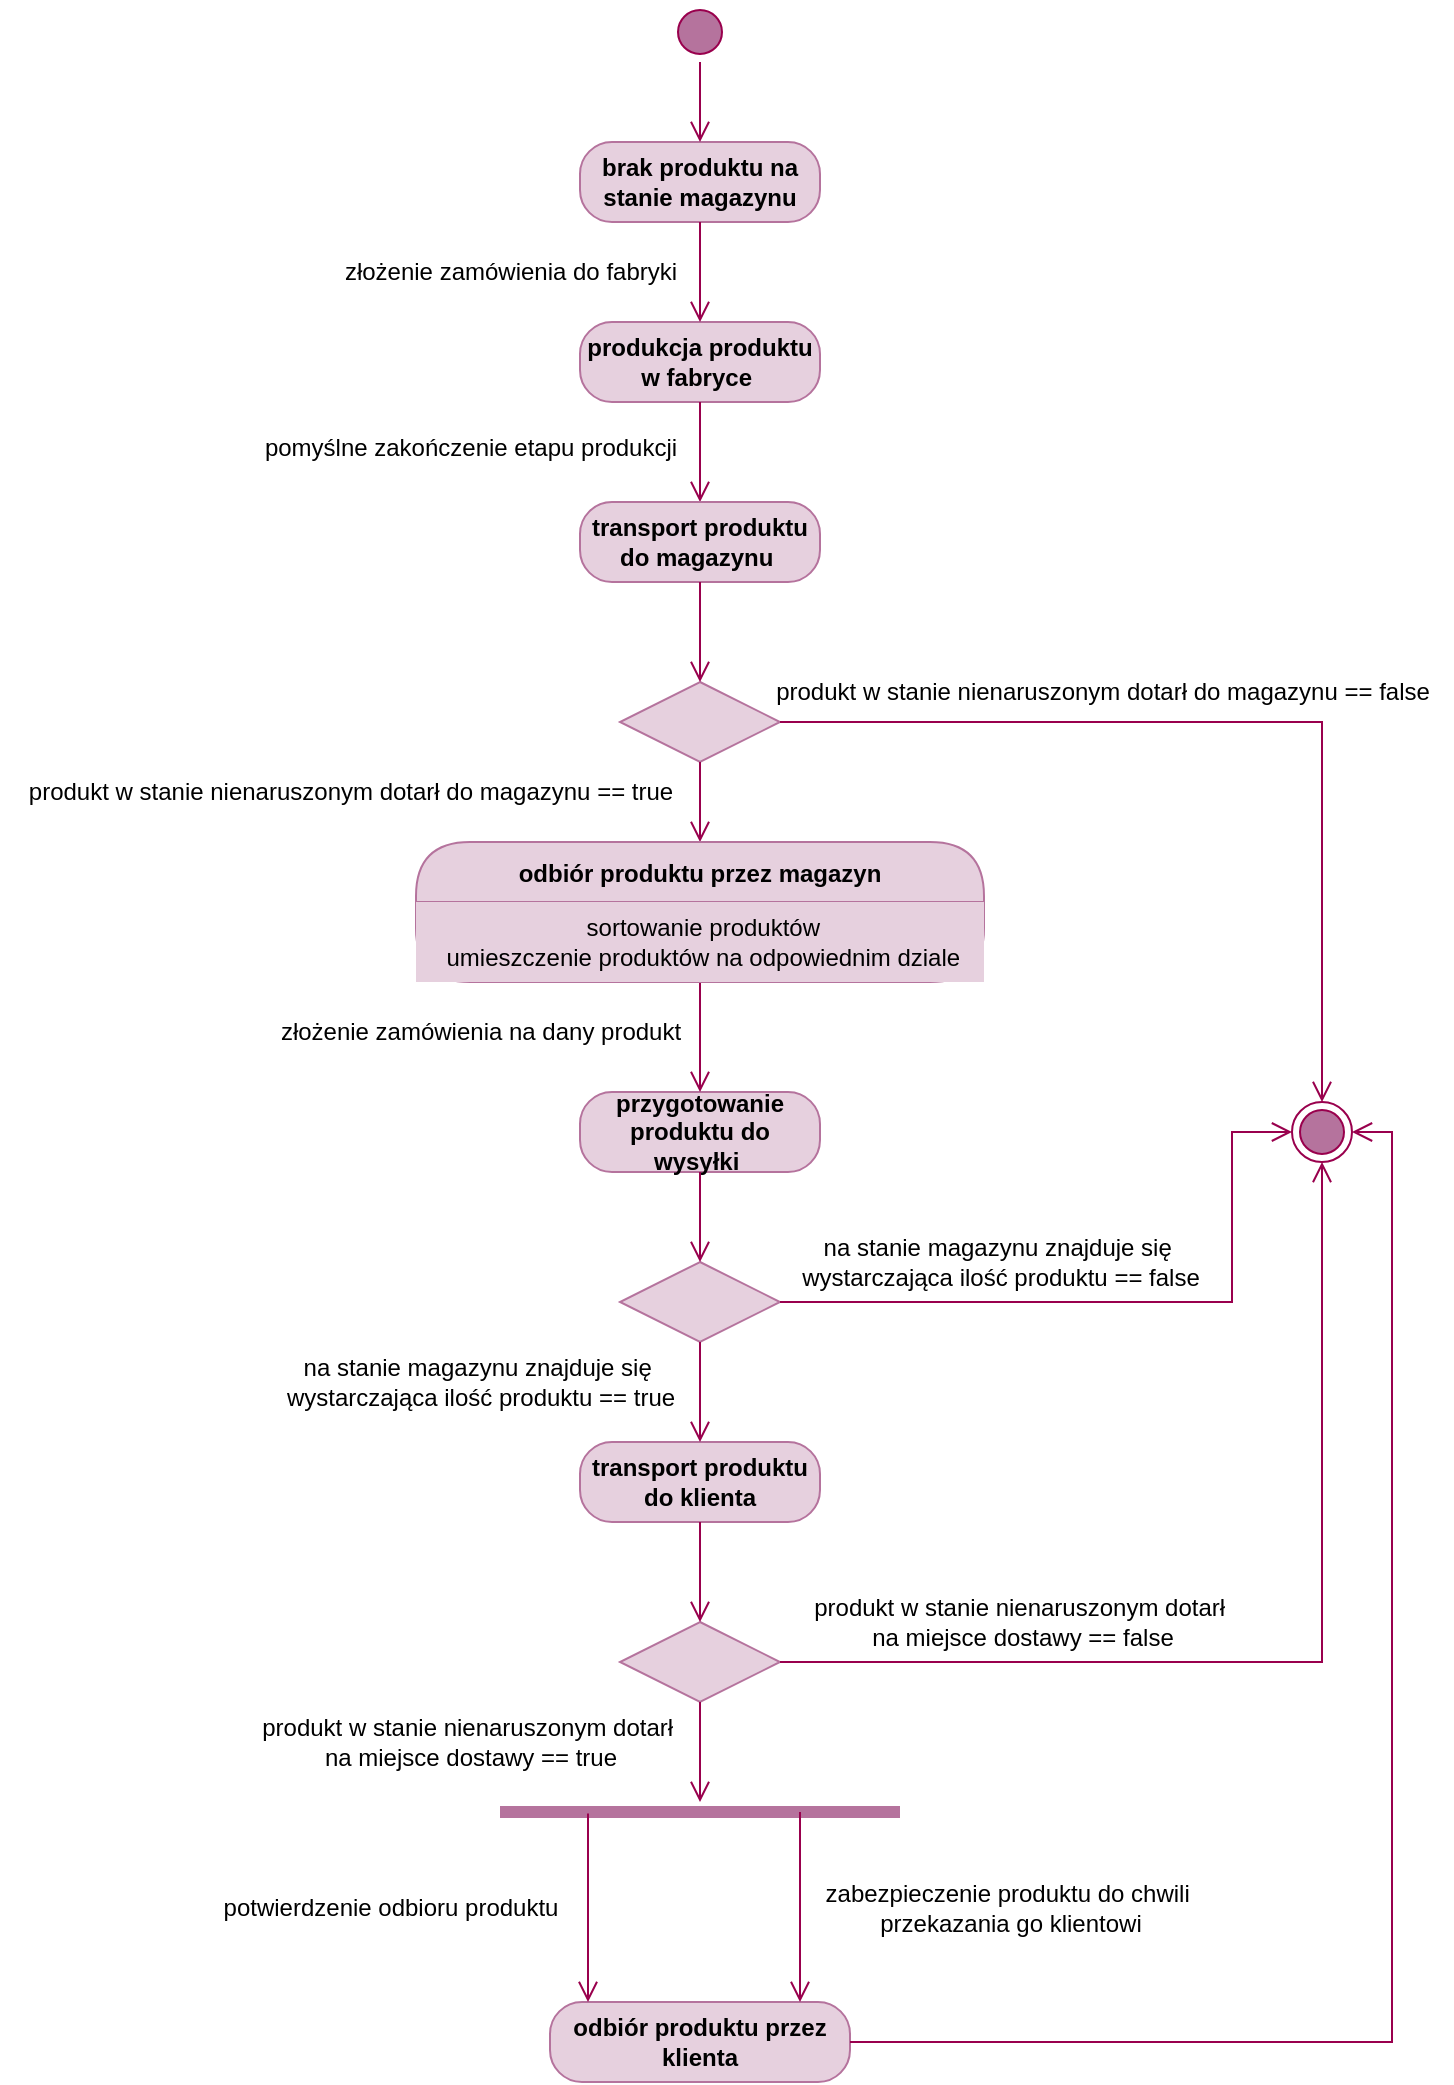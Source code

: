 <mxfile version="24.4.9" type="device" pages="2">
  <diagram id="ofzvjxtUMxq_65fK6P0l" name="Strona-2">
    <mxGraphModel dx="1290" dy="557" grid="1" gridSize="10" guides="1" tooltips="1" connect="1" arrows="1" fold="1" page="1" pageScale="1" pageWidth="827" pageHeight="1169" math="0" shadow="0">
      <root>
        <mxCell id="0" />
        <mxCell id="1" parent="0" />
        <mxCell id="bUUPd3Zs3Nt75jsbdVt8-1" value="&lt;b&gt;brak produktu na stanie magazynu&lt;/b&gt;" style="rounded=1;whiteSpace=wrap;html=1;arcSize=40;fontColor=#000000;fillColor=#E6D0DE;strokeColor=#B5739D;" vertex="1" parent="1">
          <mxGeometry x="354" y="110" width="120" height="40" as="geometry" />
        </mxCell>
        <mxCell id="-2IM4ooKc-PIxNZPHvFU-1" value="" style="ellipse;html=1;shape=startState;fillColor=#B5739D;strokeColor=#99004D;" vertex="1" parent="1">
          <mxGeometry x="399" y="40" width="30" height="30" as="geometry" />
        </mxCell>
        <mxCell id="rI3SJqsEYtlkKiS6COhy-1" value="" style="edgeStyle=orthogonalEdgeStyle;html=1;verticalAlign=bottom;endArrow=open;endSize=8;strokeColor=#99004D;rounded=0;entryX=0.5;entryY=0;entryDx=0;entryDy=0;exitX=0.5;exitY=1;exitDx=0;exitDy=0;" edge="1" parent="1" source="-2IM4ooKc-PIxNZPHvFU-1" target="bUUPd3Zs3Nt75jsbdVt8-1">
          <mxGeometry relative="1" as="geometry">
            <mxPoint x="330" y="120" as="targetPoint" />
            <mxPoint x="330" y="90" as="sourcePoint" />
          </mxGeometry>
        </mxCell>
        <mxCell id="KSBi6MtXvnXOiyD8G3rt-1" value="&lt;b&gt;produkcja produktu w fabryce&amp;nbsp;&lt;/b&gt;" style="rounded=1;whiteSpace=wrap;html=1;arcSize=40;fontColor=#000000;fillColor=#E6D0DE;strokeColor=#B5739D;" vertex="1" parent="1">
          <mxGeometry x="354" y="200" width="120" height="40" as="geometry" />
        </mxCell>
        <mxCell id="8TO6XUAPhnoCAKuRfueM-1" value="" style="edgeStyle=orthogonalEdgeStyle;html=1;verticalAlign=bottom;endArrow=open;endSize=8;strokeColor=#99004D;rounded=0;entryX=0.5;entryY=0;entryDx=0;entryDy=0;exitX=0.5;exitY=1;exitDx=0;exitDy=0;" edge="1" parent="1" source="bUUPd3Zs3Nt75jsbdVt8-1" target="KSBi6MtXvnXOiyD8G3rt-1">
          <mxGeometry relative="1" as="geometry">
            <mxPoint x="410" y="220" as="targetPoint" />
            <mxPoint x="410" y="180" as="sourcePoint" />
          </mxGeometry>
        </mxCell>
        <mxCell id="8TO6XUAPhnoCAKuRfueM-2" value="złożenie zamówienia do fabryki" style="text;html=1;align=center;verticalAlign=middle;resizable=0;points=[];autosize=1;strokeColor=none;fillColor=none;" vertex="1" parent="1">
          <mxGeometry x="224" y="160" width="190" height="30" as="geometry" />
        </mxCell>
        <mxCell id="4ggd-0vQ59xwSDjCTe_t-1" value="" style="edgeStyle=orthogonalEdgeStyle;html=1;verticalAlign=bottom;endArrow=open;endSize=8;strokeColor=#99004D;rounded=0;exitX=0.5;exitY=1;exitDx=0;exitDy=0;" edge="1" parent="1" source="KSBi6MtXvnXOiyD8G3rt-1">
          <mxGeometry relative="1" as="geometry">
            <mxPoint x="414" y="290" as="targetPoint" />
            <mxPoint x="400" y="270" as="sourcePoint" />
          </mxGeometry>
        </mxCell>
        <mxCell id="4ggd-0vQ59xwSDjCTe_t-2" value="&lt;b&gt;transport produktu do magazynu&amp;nbsp;&lt;/b&gt;" style="rounded=1;whiteSpace=wrap;html=1;arcSize=40;fontColor=#000000;fillColor=#E6D0DE;strokeColor=#B5739D;" vertex="1" parent="1">
          <mxGeometry x="354" y="290" width="120" height="40" as="geometry" />
        </mxCell>
        <mxCell id="4ggd-0vQ59xwSDjCTe_t-3" value="pomyślne zakończenie etapu produkcji" style="text;html=1;align=center;verticalAlign=middle;resizable=0;points=[];autosize=1;strokeColor=none;fillColor=none;" vertex="1" parent="1">
          <mxGeometry x="184" y="248" width="230" height="30" as="geometry" />
        </mxCell>
        <mxCell id="Yf4o4XDhHIg3kkVghhlR-1" value="" style="rhombus;whiteSpace=wrap;html=1;fontColor=#000000;fillColor=#E6D0DE;strokeColor=#B5739D;" vertex="1" parent="1">
          <mxGeometry x="374" y="380" width="80" height="40" as="geometry" />
        </mxCell>
        <mxCell id="Yf4o4XDhHIg3kkVghhlR-2" value="" style="edgeStyle=orthogonalEdgeStyle;html=1;verticalAlign=bottom;endArrow=open;endSize=8;strokeColor=#99004D;rounded=0;entryX=0.5;entryY=0;entryDx=0;entryDy=0;exitX=0.5;exitY=1;exitDx=0;exitDy=0;" edge="1" parent="1" source="4ggd-0vQ59xwSDjCTe_t-2" target="Yf4o4XDhHIg3kkVghhlR-1">
          <mxGeometry relative="1" as="geometry">
            <mxPoint x="410" y="390" as="targetPoint" />
            <mxPoint x="410" y="350" as="sourcePoint" />
          </mxGeometry>
        </mxCell>
        <mxCell id="d_vpuGSjmXVoejLvvYyg-1" value="" style="ellipse;html=1;shape=endState;fillColor=#B5739D;strokeColor=#99004D;" vertex="1" parent="1">
          <mxGeometry x="710" y="590" width="30" height="30" as="geometry" />
        </mxCell>
        <mxCell id="d_vpuGSjmXVoejLvvYyg-2" value="" style="edgeStyle=orthogonalEdgeStyle;html=1;verticalAlign=bottom;endArrow=open;endSize=8;strokeColor=#99004D;rounded=0;entryX=0.5;entryY=0;entryDx=0;entryDy=0;exitX=1;exitY=0.5;exitDx=0;exitDy=0;" edge="1" parent="1" source="Yf4o4XDhHIg3kkVghhlR-1" target="d_vpuGSjmXVoejLvvYyg-1">
          <mxGeometry relative="1" as="geometry">
            <mxPoint x="560" y="430" as="targetPoint" />
            <mxPoint x="560" y="390" as="sourcePoint" />
          </mxGeometry>
        </mxCell>
        <mxCell id="23q8Golg2cn5t2KisQ9u-1" value="produkt w stanie nienaruszonym dotarł do magazynu == false" style="text;html=1;align=center;verticalAlign=middle;resizable=0;points=[];autosize=1;strokeColor=none;fillColor=none;" vertex="1" parent="1">
          <mxGeometry x="440" y="370" width="350" height="30" as="geometry" />
        </mxCell>
        <mxCell id="23q8Golg2cn5t2KisQ9u-3" value="" style="edgeStyle=orthogonalEdgeStyle;html=1;verticalAlign=bottom;endArrow=open;endSize=8;strokeColor=#99004D;rounded=0;exitX=0.5;exitY=1;exitDx=0;exitDy=0;" edge="1" parent="1" source="Yf4o4XDhHIg3kkVghhlR-1">
          <mxGeometry relative="1" as="geometry">
            <mxPoint x="414" y="460" as="targetPoint" />
            <mxPoint x="290" y="420" as="sourcePoint" />
          </mxGeometry>
        </mxCell>
        <mxCell id="23q8Golg2cn5t2KisQ9u-4" value="produkt w stanie nienaruszonym dotarł do magazynu == true" style="text;html=1;align=center;verticalAlign=middle;resizable=0;points=[];autosize=1;strokeColor=none;fillColor=none;" vertex="1" parent="1">
          <mxGeometry x="64" y="420" width="350" height="30" as="geometry" />
        </mxCell>
        <mxCell id="23q8Golg2cn5t2KisQ9u-5" value="&lt;b&gt;przygotowanie produktu do wysyłki&amp;nbsp;&lt;/b&gt;" style="rounded=1;whiteSpace=wrap;html=1;arcSize=40;fontColor=#000000;fillColor=#E6D0DE;strokeColor=#B5739D;" vertex="1" parent="1">
          <mxGeometry x="354" y="585" width="120" height="40" as="geometry" />
        </mxCell>
        <mxCell id="23q8Golg2cn5t2KisQ9u-6" value="" style="edgeStyle=orthogonalEdgeStyle;html=1;verticalAlign=bottom;endArrow=open;endSize=8;strokeColor=#99004D;rounded=0;entryX=0.5;entryY=0;entryDx=0;entryDy=0;exitX=0.5;exitY=1;exitDx=0;exitDy=0;" edge="1" parent="1" source="9F2NgOD42CTmdaRrDqf4-2" target="23q8Golg2cn5t2KisQ9u-5">
          <mxGeometry relative="1" as="geometry">
            <mxPoint x="420" y="570" as="targetPoint" />
            <mxPoint x="414" y="510" as="sourcePoint" />
          </mxGeometry>
        </mxCell>
        <mxCell id="23q8Golg2cn5t2KisQ9u-7" value="złożenie zamówienia na dany produkt" style="text;html=1;align=center;verticalAlign=middle;resizable=0;points=[];autosize=1;strokeColor=none;fillColor=none;" vertex="1" parent="1">
          <mxGeometry x="194" y="540" width="220" height="30" as="geometry" />
        </mxCell>
        <mxCell id="23q8Golg2cn5t2KisQ9u-8" value="" style="rhombus;whiteSpace=wrap;html=1;fontColor=#000000;fillColor=#E6D0DE;strokeColor=#B5739D;" vertex="1" parent="1">
          <mxGeometry x="374" y="670" width="80" height="40" as="geometry" />
        </mxCell>
        <mxCell id="23q8Golg2cn5t2KisQ9u-9" value="" style="edgeStyle=orthogonalEdgeStyle;html=1;verticalAlign=bottom;endArrow=open;endSize=8;strokeColor=#99004D;rounded=0;entryX=0.5;entryY=0;entryDx=0;entryDy=0;exitX=0.5;exitY=1;exitDx=0;exitDy=0;" edge="1" parent="1" source="23q8Golg2cn5t2KisQ9u-5" target="23q8Golg2cn5t2KisQ9u-8">
          <mxGeometry relative="1" as="geometry">
            <mxPoint x="490" y="690" as="targetPoint" />
            <mxPoint x="490" y="650" as="sourcePoint" />
          </mxGeometry>
        </mxCell>
        <mxCell id="23q8Golg2cn5t2KisQ9u-10" value="" style="edgeStyle=orthogonalEdgeStyle;html=1;verticalAlign=bottom;endArrow=open;endSize=8;strokeColor=#99004D;rounded=0;entryX=0;entryY=0.5;entryDx=0;entryDy=0;exitX=1;exitY=0.5;exitDx=0;exitDy=0;" edge="1" parent="1" source="23q8Golg2cn5t2KisQ9u-8" target="d_vpuGSjmXVoejLvvYyg-1">
          <mxGeometry relative="1" as="geometry">
            <mxPoint x="490" y="710" as="targetPoint" />
            <mxPoint x="490" y="670" as="sourcePoint" />
            <Array as="points">
              <mxPoint x="680" y="690" />
              <mxPoint x="680" y="605" />
            </Array>
          </mxGeometry>
        </mxCell>
        <mxCell id="23q8Golg2cn5t2KisQ9u-11" value="na stanie magazynu znajduje się&amp;nbsp;&lt;div&gt;wystarczająca ilość produktu == false&lt;/div&gt;" style="text;html=1;align=center;verticalAlign=middle;resizable=0;points=[];autosize=1;strokeColor=none;fillColor=none;" vertex="1" parent="1">
          <mxGeometry x="454" y="650" width="220" height="40" as="geometry" />
        </mxCell>
        <mxCell id="23q8Golg2cn5t2KisQ9u-12" value="&lt;b&gt;transport produktu do klienta&lt;/b&gt;" style="rounded=1;whiteSpace=wrap;html=1;arcSize=40;fontColor=#000000;fillColor=#E6D0DE;strokeColor=#B5739D;" vertex="1" parent="1">
          <mxGeometry x="354" y="760" width="120" height="40" as="geometry" />
        </mxCell>
        <mxCell id="23q8Golg2cn5t2KisQ9u-13" value="" style="edgeStyle=orthogonalEdgeStyle;html=1;verticalAlign=bottom;endArrow=open;endSize=8;strokeColor=#99004D;rounded=0;entryX=0.5;entryY=0;entryDx=0;entryDy=0;exitX=0.5;exitY=1;exitDx=0;exitDy=0;" edge="1" parent="1" source="23q8Golg2cn5t2KisQ9u-8" target="23q8Golg2cn5t2KisQ9u-12">
          <mxGeometry relative="1" as="geometry">
            <mxPoint x="340" y="755" as="targetPoint" />
            <mxPoint x="340" y="710" as="sourcePoint" />
          </mxGeometry>
        </mxCell>
        <mxCell id="23q8Golg2cn5t2KisQ9u-14" value="na stanie magazynu znajduje się&amp;nbsp;&lt;div&gt;wystarczająca ilość produktu == true&lt;/div&gt;" style="text;html=1;align=center;verticalAlign=middle;resizable=0;points=[];autosize=1;strokeColor=none;fillColor=none;" vertex="1" parent="1">
          <mxGeometry x="194" y="710" width="220" height="40" as="geometry" />
        </mxCell>
        <mxCell id="23q8Golg2cn5t2KisQ9u-15" value="" style="rhombus;whiteSpace=wrap;html=1;fontColor=#000000;fillColor=#E6D0DE;strokeColor=#B5739D;" vertex="1" parent="1">
          <mxGeometry x="374" y="850" width="80" height="40" as="geometry" />
        </mxCell>
        <mxCell id="23q8Golg2cn5t2KisQ9u-16" value="" style="edgeStyle=orthogonalEdgeStyle;html=1;verticalAlign=bottom;endArrow=open;endSize=8;strokeColor=#99004D;rounded=0;exitX=0.5;exitY=1;exitDx=0;exitDy=0;" edge="1" parent="1" source="23q8Golg2cn5t2KisQ9u-12">
          <mxGeometry relative="1" as="geometry">
            <mxPoint x="414" y="850" as="targetPoint" />
            <mxPoint x="410" y="840" as="sourcePoint" />
          </mxGeometry>
        </mxCell>
        <mxCell id="23q8Golg2cn5t2KisQ9u-17" value="" style="edgeStyle=orthogonalEdgeStyle;html=1;verticalAlign=bottom;endArrow=open;endSize=8;strokeColor=#99004D;rounded=0;entryX=0.5;entryY=1;entryDx=0;entryDy=0;exitX=1;exitY=0.5;exitDx=0;exitDy=0;" edge="1" parent="1" source="23q8Golg2cn5t2KisQ9u-15" target="d_vpuGSjmXVoejLvvYyg-1">
          <mxGeometry relative="1" as="geometry">
            <mxPoint x="610" y="865" as="targetPoint" />
            <mxPoint x="610" y="820" as="sourcePoint" />
          </mxGeometry>
        </mxCell>
        <mxCell id="23q8Golg2cn5t2KisQ9u-19" value="produkt w stanie nienaruszonym dotarł&amp;nbsp;&lt;div&gt;na miejsce dostawy == false&lt;/div&gt;" style="text;html=1;align=center;verticalAlign=middle;resizable=0;points=[];autosize=1;strokeColor=none;fillColor=none;" vertex="1" parent="1">
          <mxGeometry x="460" y="830" width="230" height="40" as="geometry" />
        </mxCell>
        <mxCell id="23q8Golg2cn5t2KisQ9u-20" value="" style="edgeStyle=orthogonalEdgeStyle;html=1;verticalAlign=bottom;endArrow=open;endSize=8;strokeColor=#99004D;rounded=0;exitX=0.5;exitY=1;exitDx=0;exitDy=0;" edge="1" parent="1" source="23q8Golg2cn5t2KisQ9u-15">
          <mxGeometry relative="1" as="geometry">
            <mxPoint x="414" y="940" as="targetPoint" />
            <mxPoint x="410" y="930" as="sourcePoint" />
          </mxGeometry>
        </mxCell>
        <mxCell id="23q8Golg2cn5t2KisQ9u-21" value="&lt;b&gt;odbiór produktu przez klienta&lt;/b&gt;" style="rounded=1;whiteSpace=wrap;html=1;arcSize=40;fontColor=#000000;fillColor=#E6D0DE;strokeColor=#B5739D;" vertex="1" parent="1">
          <mxGeometry x="339" y="1040" width="150" height="40" as="geometry" />
        </mxCell>
        <mxCell id="23q8Golg2cn5t2KisQ9u-22" value="produkt w stanie nienaruszonym dotarł&amp;nbsp;&lt;div&gt;na miejsce dostawy == true&lt;/div&gt;" style="text;html=1;align=center;verticalAlign=middle;resizable=0;points=[];autosize=1;strokeColor=none;fillColor=none;" vertex="1" parent="1">
          <mxGeometry x="184" y="890" width="230" height="40" as="geometry" />
        </mxCell>
        <mxCell id="23q8Golg2cn5t2KisQ9u-23" value="" style="edgeStyle=orthogonalEdgeStyle;html=1;verticalAlign=bottom;endArrow=open;endSize=8;strokeColor=#99004D;rounded=0;exitX=1;exitY=0.5;exitDx=0;exitDy=0;entryX=1;entryY=0.5;entryDx=0;entryDy=0;" edge="1" parent="1" source="23q8Golg2cn5t2KisQ9u-21" target="d_vpuGSjmXVoejLvvYyg-1">
          <mxGeometry relative="1" as="geometry">
            <mxPoint x="763" y="603.5" as="targetPoint" />
            <mxPoint x="500" y="956" as="sourcePoint" />
            <Array as="points">
              <mxPoint x="760" y="1060" />
              <mxPoint x="760" y="605" />
            </Array>
          </mxGeometry>
        </mxCell>
        <mxCell id="9F2NgOD42CTmdaRrDqf4-1" value="odbiór produktu przez magazyn" style="swimlane;fontStyle=1;align=center;verticalAlign=middle;childLayout=stackLayout;horizontal=1;startSize=30;horizontalStack=0;resizeParent=0;resizeLast=1;container=0;fontColor=#000000;collapsible=0;rounded=1;arcSize=30;strokeColor=#B5739D;fillColor=#E6D0DE;swimlaneFillColor=#ffffc0;dropTarget=0;" vertex="1" parent="1">
          <mxGeometry x="272" y="460" width="284" height="70" as="geometry" />
        </mxCell>
        <mxCell id="9F2NgOD42CTmdaRrDqf4-2" value="&amp;nbsp;sortowanie produktów&lt;div&gt;&amp;nbsp;umieszczenie produktów na odpowiednim dziale&lt;/div&gt;" style="text;html=1;strokeColor=none;fillColor=#E6D0DE;align=center;verticalAlign=middle;spacingLeft=4;spacingRight=4;whiteSpace=wrap;overflow=hidden;rotatable=0;fontColor=#000000;" vertex="1" parent="9F2NgOD42CTmdaRrDqf4-1">
          <mxGeometry y="30" width="284" height="40" as="geometry" />
        </mxCell>
        <mxCell id="oouXZ0_zjJmVnP9WUsTb-1" value="" style="shape=line;html=1;strokeWidth=6;strokeColor=#B5739D;fillColor=#B5739D;" vertex="1" parent="1">
          <mxGeometry x="314" y="940" width="200" height="10" as="geometry" />
        </mxCell>
        <mxCell id="oouXZ0_zjJmVnP9WUsTb-2" value="" style="edgeStyle=orthogonalEdgeStyle;html=1;verticalAlign=bottom;endArrow=open;endSize=8;strokeColor=#99004D;rounded=0;exitX=0.22;exitY=0.58;exitDx=0;exitDy=0;exitPerimeter=0;" edge="1" parent="1" source="oouXZ0_zjJmVnP9WUsTb-1">
          <mxGeometry relative="1" as="geometry">
            <mxPoint x="358" y="1040" as="targetPoint" />
            <mxPoint x="390" y="980" as="sourcePoint" />
          </mxGeometry>
        </mxCell>
        <mxCell id="oouXZ0_zjJmVnP9WUsTb-3" value="" style="edgeStyle=orthogonalEdgeStyle;html=1;verticalAlign=bottom;endArrow=open;endSize=8;strokeColor=#99004D;rounded=0;exitX=0.75;exitY=0.5;exitDx=0;exitDy=0;exitPerimeter=0;" edge="1" parent="1" source="oouXZ0_zjJmVnP9WUsTb-1">
          <mxGeometry relative="1" as="geometry">
            <mxPoint x="464" y="1040" as="targetPoint" />
            <mxPoint x="460" y="980" as="sourcePoint" />
            <Array as="points" />
          </mxGeometry>
        </mxCell>
        <mxCell id="WVCCd7vCh7--6wuOssPX-2" value="potwierdzenie odbioru produktu" style="text;html=1;align=center;verticalAlign=middle;resizable=0;points=[];autosize=1;strokeColor=none;fillColor=none;" vertex="1" parent="1">
          <mxGeometry x="164" y="978" width="190" height="30" as="geometry" />
        </mxCell>
        <mxCell id="WVCCd7vCh7--6wuOssPX-3" value="zabezpieczenie produktu do chwili&amp;nbsp;&lt;div&gt;przekazania go klientowi&lt;/div&gt;" style="text;html=1;align=center;verticalAlign=middle;resizable=0;points=[];autosize=1;strokeColor=none;fillColor=none;" vertex="1" parent="1">
          <mxGeometry x="464" y="973" width="210" height="40" as="geometry" />
        </mxCell>
      </root>
    </mxGraphModel>
  </diagram>
  <diagram id="cQUaR9dfDrzo7mjEV9v8" name="Strona-3">
    <mxGraphModel dx="1290" dy="557" grid="1" gridSize="10" guides="1" tooltips="1" connect="1" arrows="1" fold="1" page="1" pageScale="1" pageWidth="827" pageHeight="1169" math="0" shadow="0">
      <root>
        <mxCell id="0" />
        <mxCell id="1" parent="0" />
        <mxCell id="oo4ou-hroPzYH-o4y6v3-1" value="" style="ellipse;html=1;shape=startState;fillColor=#B5739D;strokeColor=#99004D;" vertex="1" parent="1">
          <mxGeometry x="399" y="30" width="30" height="30" as="geometry" />
        </mxCell>
        <mxCell id="XypOSCwQ_-rzXtEj4ooO-1" value="" style="edgeStyle=orthogonalEdgeStyle;html=1;verticalAlign=bottom;endArrow=open;endSize=8;strokeColor=#99004D;rounded=0;exitX=0.5;exitY=1;exitDx=0;exitDy=0;" edge="1" parent="1" source="oo4ou-hroPzYH-o4y6v3-1">
          <mxGeometry relative="1" as="geometry">
            <mxPoint x="414" y="110" as="targetPoint" />
            <mxPoint x="410" y="100" as="sourcePoint" />
          </mxGeometry>
        </mxCell>
        <mxCell id="W_M71k0jpCbWMns3tyqG-1" value="&lt;b&gt;brak punktów lojalnościowych na koncie&lt;/b&gt;" style="rounded=1;whiteSpace=wrap;html=1;arcSize=40;fontColor=#000000;fillColor=#E6D0DE;strokeColor=#B5739D;" vertex="1" parent="1">
          <mxGeometry x="354" y="110" width="120" height="40" as="geometry" />
        </mxCell>
        <mxCell id="W_M71k0jpCbWMns3tyqG-2" value="&lt;b&gt;dodanie punktów lojalnościowych do salda&lt;/b&gt;" style="rounded=1;whiteSpace=wrap;html=1;arcSize=40;fontColor=#000000;fillColor=#E6D0DE;strokeColor=#B5739D;" vertex="1" parent="1">
          <mxGeometry x="354" y="200" width="120" height="40" as="geometry" />
        </mxCell>
        <mxCell id="W_M71k0jpCbWMns3tyqG-3" value="" style="edgeStyle=orthogonalEdgeStyle;html=1;verticalAlign=bottom;endArrow=open;endSize=8;strokeColor=#99004D;rounded=0;exitX=0.5;exitY=1;exitDx=0;exitDy=0;entryX=0.5;entryY=0;entryDx=0;entryDy=0;" edge="1" parent="1" source="W_M71k0jpCbWMns3tyqG-1" target="W_M71k0jpCbWMns3tyqG-2">
          <mxGeometry relative="1" as="geometry">
            <mxPoint x="420" y="210" as="targetPoint" />
            <mxPoint x="420" y="160" as="sourcePoint" />
          </mxGeometry>
        </mxCell>
        <mxCell id="W_M71k0jpCbWMns3tyqG-4" value="złożenie zamówienia" style="text;html=1;align=center;verticalAlign=middle;resizable=0;points=[];autosize=1;strokeColor=none;fillColor=none;" vertex="1" parent="1">
          <mxGeometry x="284" y="160" width="130" height="30" as="geometry" />
        </mxCell>
        <mxCell id="W_M71k0jpCbWMns3tyqG-5" value="" style="edgeStyle=orthogonalEdgeStyle;html=1;verticalAlign=bottom;endArrow=open;endSize=8;strokeColor=#99004D;rounded=0;exitX=0.5;exitY=1;exitDx=0;exitDy=0;" edge="1" parent="1" source="W_M71k0jpCbWMns3tyqG-2">
          <mxGeometry relative="1" as="geometry">
            <mxPoint x="414" y="290" as="targetPoint" />
            <mxPoint x="420" y="280" as="sourcePoint" />
          </mxGeometry>
        </mxCell>
        <mxCell id="W_M71k0jpCbWMns3tyqG-6" value="wyświetlenie propozycji rabatów" style="text;html=1;align=center;verticalAlign=middle;resizable=0;points=[];autosize=1;strokeColor=none;fillColor=none;" vertex="1" parent="1">
          <mxGeometry x="460" y="400" width="190" height="30" as="geometry" />
        </mxCell>
        <mxCell id="4x_nr6JLCCV0VGsO8hAo-1" value="" style="rhombus;whiteSpace=wrap;html=1;fontColor=#000000;fillColor=#E6D0DE;strokeColor=#B5739D;" vertex="1" parent="1">
          <mxGeometry x="374" y="290" width="80" height="40" as="geometry" />
        </mxCell>
        <mxCell id="opBPwQ7Rpy8Jg0t-HNcl-1" value="" style="ellipse;html=1;shape=endState;fillColor=#B5739D;strokeColor=#99004D;" vertex="1" parent="1">
          <mxGeometry x="710" y="470" width="30" height="30" as="geometry" />
        </mxCell>
        <mxCell id="opBPwQ7Rpy8Jg0t-HNcl-2" value="" style="edgeStyle=orthogonalEdgeStyle;html=1;verticalAlign=bottom;endArrow=open;endSize=8;strokeColor=#99004D;rounded=0;exitX=1;exitY=0.5;exitDx=0;exitDy=0;entryX=0.5;entryY=0;entryDx=0;entryDy=0;" edge="1" parent="1" source="4x_nr6JLCCV0VGsO8hAo-1" target="opBPwQ7Rpy8Jg0t-HNcl-1">
          <mxGeometry relative="1" as="geometry">
            <mxPoint x="570" y="340" as="targetPoint" />
            <mxPoint x="570" y="290" as="sourcePoint" />
          </mxGeometry>
        </mxCell>
        <mxCell id="opBPwQ7Rpy8Jg0t-HNcl-3" value="złożenie kolejnego zamówienia == false&amp;nbsp;" style="text;html=1;align=center;verticalAlign=middle;resizable=0;points=[];autosize=1;strokeColor=none;fillColor=none;" vertex="1" parent="1">
          <mxGeometry x="460" y="280" width="240" height="30" as="geometry" />
        </mxCell>
        <mxCell id="opBPwQ7Rpy8Jg0t-HNcl-4" value="" style="edgeStyle=orthogonalEdgeStyle;html=1;verticalAlign=bottom;endArrow=open;endSize=8;strokeColor=#99004D;rounded=0;exitX=0.5;exitY=1;exitDx=0;exitDy=0;" edge="1" parent="1" source="4x_nr6JLCCV0VGsO8hAo-1">
          <mxGeometry relative="1" as="geometry">
            <mxPoint x="414" y="380" as="targetPoint" />
            <mxPoint x="410" y="390" as="sourcePoint" />
          </mxGeometry>
        </mxCell>
        <mxCell id="opBPwQ7Rpy8Jg0t-HNcl-5" value="złożenie kolejnego zamówienia == true&amp;nbsp;" style="text;html=1;align=center;verticalAlign=middle;resizable=0;points=[];autosize=1;strokeColor=none;fillColor=none;" vertex="1" parent="1">
          <mxGeometry x="179" y="330" width="230" height="30" as="geometry" />
        </mxCell>
        <mxCell id="oOB_1PJQh26hbk-oo1Fu-1" value="" style="shape=line;html=1;strokeWidth=6;strokeColor=#B5739D;fillColor=#B5739D;" vertex="1" parent="1">
          <mxGeometry x="314" y="380" width="200" height="10" as="geometry" />
        </mxCell>
        <mxCell id="X_KhYr--7znu0OMotplp-1" value="" style="edgeStyle=orthogonalEdgeStyle;html=1;verticalAlign=bottom;endArrow=open;endSize=8;strokeColor=#99004D;rounded=0;exitX=0.25;exitY=0.5;exitDx=0;exitDy=0;exitPerimeter=0;" edge="1" parent="1" source="oOB_1PJQh26hbk-oo1Fu-1">
          <mxGeometry relative="1" as="geometry">
            <mxPoint x="364" y="450" as="targetPoint" />
            <mxPoint x="350" y="430" as="sourcePoint" />
          </mxGeometry>
        </mxCell>
        <mxCell id="X_KhYr--7znu0OMotplp-2" value="" style="edgeStyle=orthogonalEdgeStyle;html=1;verticalAlign=bottom;endArrow=open;endSize=8;strokeColor=#99004D;rounded=0;exitX=0.75;exitY=0.5;exitDx=0;exitDy=0;exitPerimeter=0;" edge="1" parent="1" source="oOB_1PJQh26hbk-oo1Fu-1">
          <mxGeometry relative="1" as="geometry">
            <mxPoint x="464" y="450" as="targetPoint" />
            <mxPoint x="500" y="430" as="sourcePoint" />
          </mxGeometry>
        </mxCell>
        <mxCell id="X_KhYr--7znu0OMotplp-4" value="wyświetlenie ilości punktów" style="text;html=1;align=center;verticalAlign=middle;resizable=0;points=[];autosize=1;strokeColor=none;fillColor=none;" vertex="1" parent="1">
          <mxGeometry x="200" y="400" width="170" height="30" as="geometry" />
        </mxCell>
        <mxCell id="mmp8-FwiZif7m0Kd-akZ-1" value="zagospodarowanie punktów przez klienta" style="swimlane;fontStyle=1;align=center;verticalAlign=middle;childLayout=stackLayout;horizontal=1;startSize=30;horizontalStack=0;resizeParent=0;resizeLast=1;container=0;fontColor=#000000;collapsible=0;rounded=1;arcSize=30;strokeColor=#B5739D;fillColor=#E6D0DE;swimlaneFillColor=#ffffc0;dropTarget=0;" vertex="1" parent="1">
          <mxGeometry x="272" y="450" width="284" height="70" as="geometry" />
        </mxCell>
        <mxCell id="mmp8-FwiZif7m0Kd-akZ-2" value="wybór rabatu&lt;div&gt;wyświetlenie zaoszczędzonej kwoty&amp;nbsp;&lt;/div&gt;" style="text;html=1;strokeColor=none;fillColor=#E6D0DE;align=center;verticalAlign=middle;spacingLeft=4;spacingRight=4;whiteSpace=wrap;overflow=hidden;rotatable=0;fontColor=#000000;" vertex="1" parent="mmp8-FwiZif7m0Kd-akZ-1">
          <mxGeometry y="30" width="284" height="40" as="geometry" />
        </mxCell>
        <mxCell id="mmp8-FwiZif7m0Kd-akZ-3" value="" style="edgeStyle=orthogonalEdgeStyle;html=1;verticalAlign=bottom;endArrow=open;endSize=8;strokeColor=#99004D;rounded=0;exitX=0.5;exitY=1;exitDx=0;exitDy=0;" edge="1" parent="1" source="mmp8-FwiZif7m0Kd-akZ-2">
          <mxGeometry relative="1" as="geometry">
            <mxPoint x="414" y="580" as="targetPoint" />
            <mxPoint x="410" y="570" as="sourcePoint" />
          </mxGeometry>
        </mxCell>
        <mxCell id="mmp8-FwiZif7m0Kd-akZ-4" value="" style="shape=line;html=1;strokeWidth=6;strokeColor=#B5739D;fillColor=#B5739D;" vertex="1" parent="1">
          <mxGeometry x="314" y="580" width="200" height="10" as="geometry" />
        </mxCell>
        <mxCell id="mmp8-FwiZif7m0Kd-akZ-5" value="wyświetlenie ostatecznej ilości punktów" style="swimlane;fontStyle=1;align=center;verticalAlign=middle;childLayout=stackLayout;horizontal=1;startSize=30;horizontalStack=0;resizeParent=0;resizeLast=1;container=0;fontColor=#000000;collapsible=0;rounded=1;arcSize=30;strokeColor=#B5739D;fillColor=#E6D0DE;swimlaneFillColor=#ffffc0;dropTarget=0;" vertex="1" parent="1">
          <mxGeometry x="272" y="650" width="284" height="70" as="geometry" />
        </mxCell>
        <mxCell id="mmp8-FwiZif7m0Kd-akZ-6" value="wyświetlenie pozycji w rankingu najaktywniejszych&amp;nbsp;&lt;div&gt;klientów&lt;/div&gt;" style="text;html=1;strokeColor=none;fillColor=#E6D0DE;align=center;verticalAlign=middle;spacingLeft=4;spacingRight=4;whiteSpace=wrap;overflow=hidden;rotatable=0;fontColor=#000000;" vertex="1" parent="mmp8-FwiZif7m0Kd-akZ-5">
          <mxGeometry y="30" width="284" height="40" as="geometry" />
        </mxCell>
        <mxCell id="mmp8-FwiZif7m0Kd-akZ-7" value="" style="edgeStyle=orthogonalEdgeStyle;html=1;verticalAlign=bottom;endArrow=open;endSize=8;strokeColor=#99004D;rounded=0;exitX=0.75;exitY=0.5;exitDx=0;exitDy=0;exitPerimeter=0;" edge="1" parent="1" source="mmp8-FwiZif7m0Kd-akZ-4">
          <mxGeometry relative="1" as="geometry">
            <mxPoint x="464" y="650" as="targetPoint" />
            <mxPoint x="460" y="620" as="sourcePoint" />
          </mxGeometry>
        </mxCell>
        <mxCell id="mmp8-FwiZif7m0Kd-akZ-8" value="" style="edgeStyle=orthogonalEdgeStyle;html=1;verticalAlign=bottom;endArrow=open;endSize=8;strokeColor=#99004D;rounded=0;exitX=0.25;exitY=0.5;exitDx=0;exitDy=0;exitPerimeter=0;" edge="1" parent="1" source="mmp8-FwiZif7m0Kd-akZ-4">
          <mxGeometry relative="1" as="geometry">
            <mxPoint x="364" y="650" as="targetPoint" />
            <mxPoint x="330" y="610" as="sourcePoint" />
          </mxGeometry>
        </mxCell>
        <mxCell id="mmp8-FwiZif7m0Kd-akZ-9" value="dodanie punktów na podstawie&lt;div&gt;&amp;nbsp;aktualnie składanego zamówienia&lt;/div&gt;" style="text;html=1;align=center;verticalAlign=middle;resizable=0;points=[];autosize=1;strokeColor=none;fillColor=none;" vertex="1" parent="1">
          <mxGeometry x="144" y="600" width="210" height="40" as="geometry" />
        </mxCell>
        <mxCell id="mmp8-FwiZif7m0Kd-akZ-10" value="odjęcie punktów na podstawie&amp;nbsp;&lt;div&gt;wykorzystanych rabatów&lt;/div&gt;" style="text;html=1;align=center;verticalAlign=middle;resizable=0;points=[];autosize=1;strokeColor=none;fillColor=none;" vertex="1" parent="1">
          <mxGeometry x="474" y="600" width="190" height="40" as="geometry" />
        </mxCell>
        <mxCell id="mmp8-FwiZif7m0Kd-akZ-11" value="" style="edgeStyle=orthogonalEdgeStyle;html=1;verticalAlign=bottom;endArrow=open;endSize=8;strokeColor=#99004D;rounded=0;exitX=0.5;exitY=1;exitDx=0;exitDy=0;entryX=0.5;entryY=1;entryDx=0;entryDy=0;" edge="1" parent="1" source="mmp8-FwiZif7m0Kd-akZ-6" target="opBPwQ7Rpy8Jg0t-HNcl-1">
          <mxGeometry relative="1" as="geometry">
            <mxPoint x="390" y="840" as="targetPoint" />
            <mxPoint x="390" y="780" as="sourcePoint" />
            <Array as="points">
              <mxPoint x="414" y="740" />
              <mxPoint x="725" y="740" />
            </Array>
          </mxGeometry>
        </mxCell>
      </root>
    </mxGraphModel>
  </diagram>
</mxfile>
